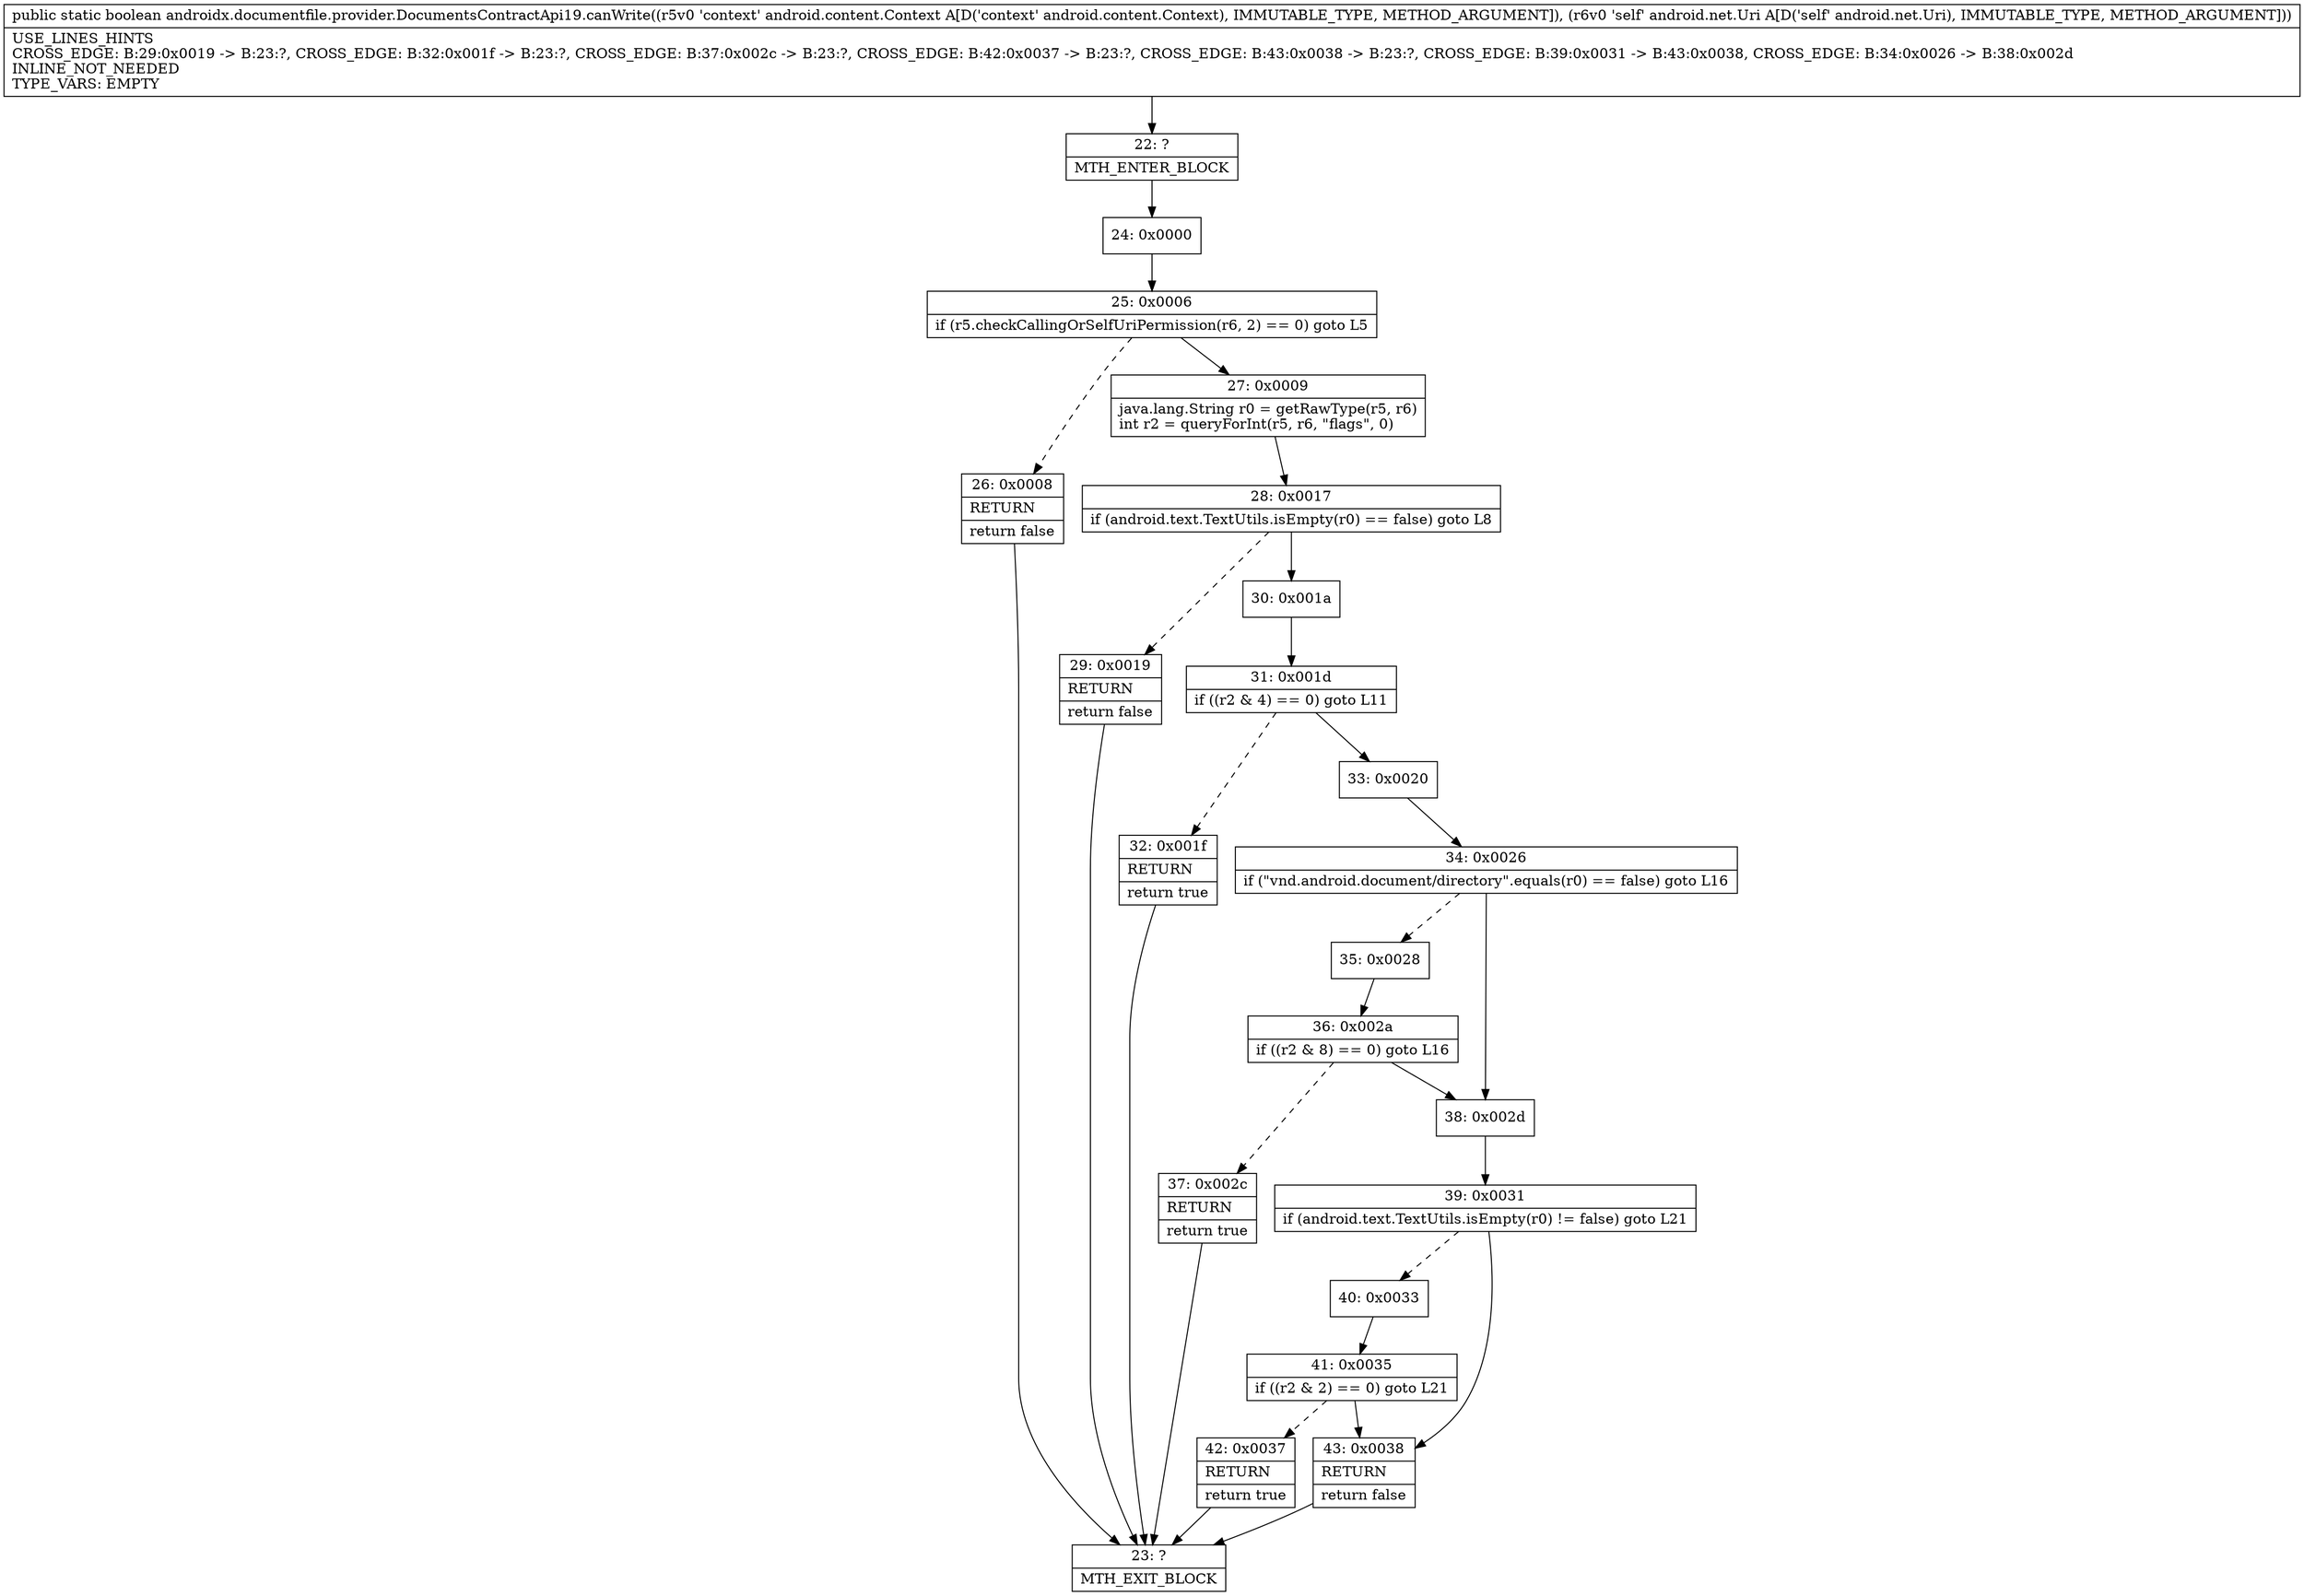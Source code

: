 digraph "CFG forandroidx.documentfile.provider.DocumentsContractApi19.canWrite(Landroid\/content\/Context;Landroid\/net\/Uri;)Z" {
Node_22 [shape=record,label="{22\:\ ?|MTH_ENTER_BLOCK\l}"];
Node_24 [shape=record,label="{24\:\ 0x0000}"];
Node_25 [shape=record,label="{25\:\ 0x0006|if (r5.checkCallingOrSelfUriPermission(r6, 2) == 0) goto L5\l}"];
Node_26 [shape=record,label="{26\:\ 0x0008|RETURN\l|return false\l}"];
Node_23 [shape=record,label="{23\:\ ?|MTH_EXIT_BLOCK\l}"];
Node_27 [shape=record,label="{27\:\ 0x0009|java.lang.String r0 = getRawType(r5, r6)\lint r2 = queryForInt(r5, r6, \"flags\", 0)\l}"];
Node_28 [shape=record,label="{28\:\ 0x0017|if (android.text.TextUtils.isEmpty(r0) == false) goto L8\l}"];
Node_29 [shape=record,label="{29\:\ 0x0019|RETURN\l|return false\l}"];
Node_30 [shape=record,label="{30\:\ 0x001a}"];
Node_31 [shape=record,label="{31\:\ 0x001d|if ((r2 & 4) == 0) goto L11\l}"];
Node_32 [shape=record,label="{32\:\ 0x001f|RETURN\l|return true\l}"];
Node_33 [shape=record,label="{33\:\ 0x0020}"];
Node_34 [shape=record,label="{34\:\ 0x0026|if (\"vnd.android.document\/directory\".equals(r0) == false) goto L16\l}"];
Node_35 [shape=record,label="{35\:\ 0x0028}"];
Node_36 [shape=record,label="{36\:\ 0x002a|if ((r2 & 8) == 0) goto L16\l}"];
Node_37 [shape=record,label="{37\:\ 0x002c|RETURN\l|return true\l}"];
Node_38 [shape=record,label="{38\:\ 0x002d}"];
Node_39 [shape=record,label="{39\:\ 0x0031|if (android.text.TextUtils.isEmpty(r0) != false) goto L21\l}"];
Node_40 [shape=record,label="{40\:\ 0x0033}"];
Node_41 [shape=record,label="{41\:\ 0x0035|if ((r2 & 2) == 0) goto L21\l}"];
Node_42 [shape=record,label="{42\:\ 0x0037|RETURN\l|return true\l}"];
Node_43 [shape=record,label="{43\:\ 0x0038|RETURN\l|return false\l}"];
MethodNode[shape=record,label="{public static boolean androidx.documentfile.provider.DocumentsContractApi19.canWrite((r5v0 'context' android.content.Context A[D('context' android.content.Context), IMMUTABLE_TYPE, METHOD_ARGUMENT]), (r6v0 'self' android.net.Uri A[D('self' android.net.Uri), IMMUTABLE_TYPE, METHOD_ARGUMENT]))  | USE_LINES_HINTS\lCROSS_EDGE: B:29:0x0019 \-\> B:23:?, CROSS_EDGE: B:32:0x001f \-\> B:23:?, CROSS_EDGE: B:37:0x002c \-\> B:23:?, CROSS_EDGE: B:42:0x0037 \-\> B:23:?, CROSS_EDGE: B:43:0x0038 \-\> B:23:?, CROSS_EDGE: B:39:0x0031 \-\> B:43:0x0038, CROSS_EDGE: B:34:0x0026 \-\> B:38:0x002d\lINLINE_NOT_NEEDED\lTYPE_VARS: EMPTY\l}"];
MethodNode -> Node_22;Node_22 -> Node_24;
Node_24 -> Node_25;
Node_25 -> Node_26[style=dashed];
Node_25 -> Node_27;
Node_26 -> Node_23;
Node_27 -> Node_28;
Node_28 -> Node_29[style=dashed];
Node_28 -> Node_30;
Node_29 -> Node_23;
Node_30 -> Node_31;
Node_31 -> Node_32[style=dashed];
Node_31 -> Node_33;
Node_32 -> Node_23;
Node_33 -> Node_34;
Node_34 -> Node_35[style=dashed];
Node_34 -> Node_38;
Node_35 -> Node_36;
Node_36 -> Node_37[style=dashed];
Node_36 -> Node_38;
Node_37 -> Node_23;
Node_38 -> Node_39;
Node_39 -> Node_40[style=dashed];
Node_39 -> Node_43;
Node_40 -> Node_41;
Node_41 -> Node_42[style=dashed];
Node_41 -> Node_43;
Node_42 -> Node_23;
Node_43 -> Node_23;
}

